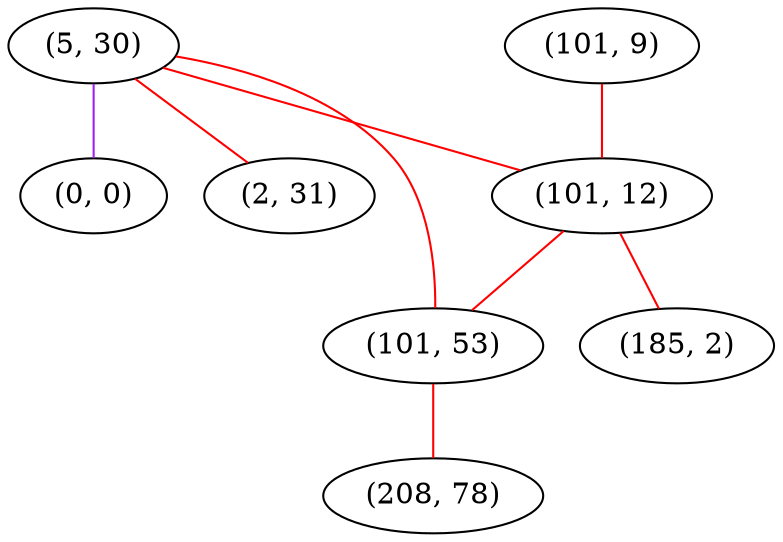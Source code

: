 graph "" {
"(5, 30)";
"(101, 9)";
"(0, 0)";
"(2, 31)";
"(101, 12)";
"(101, 53)";
"(185, 2)";
"(208, 78)";
"(5, 30)" -- "(2, 31)"  [color=red, key=0, weight=1];
"(5, 30)" -- "(101, 12)"  [color=red, key=0, weight=1];
"(5, 30)" -- "(0, 0)"  [color=purple, key=0, weight=4];
"(5, 30)" -- "(101, 53)"  [color=red, key=0, weight=1];
"(101, 9)" -- "(101, 12)"  [color=red, key=0, weight=1];
"(101, 12)" -- "(185, 2)"  [color=red, key=0, weight=1];
"(101, 12)" -- "(101, 53)"  [color=red, key=0, weight=1];
"(101, 53)" -- "(208, 78)"  [color=red, key=0, weight=1];
}
